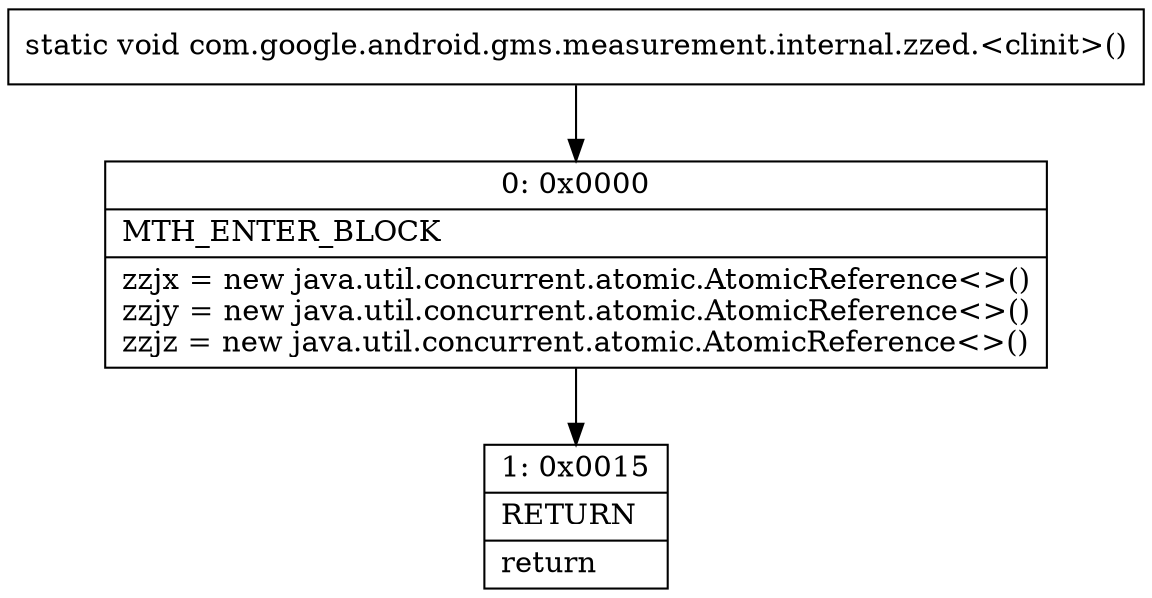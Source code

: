 digraph "CFG forcom.google.android.gms.measurement.internal.zzed.\<clinit\>()V" {
Node_0 [shape=record,label="{0\:\ 0x0000|MTH_ENTER_BLOCK\l|zzjx = new java.util.concurrent.atomic.AtomicReference\<\>()\lzzjy = new java.util.concurrent.atomic.AtomicReference\<\>()\lzzjz = new java.util.concurrent.atomic.AtomicReference\<\>()\l}"];
Node_1 [shape=record,label="{1\:\ 0x0015|RETURN\l|return\l}"];
MethodNode[shape=record,label="{static void com.google.android.gms.measurement.internal.zzed.\<clinit\>() }"];
MethodNode -> Node_0;
Node_0 -> Node_1;
}

